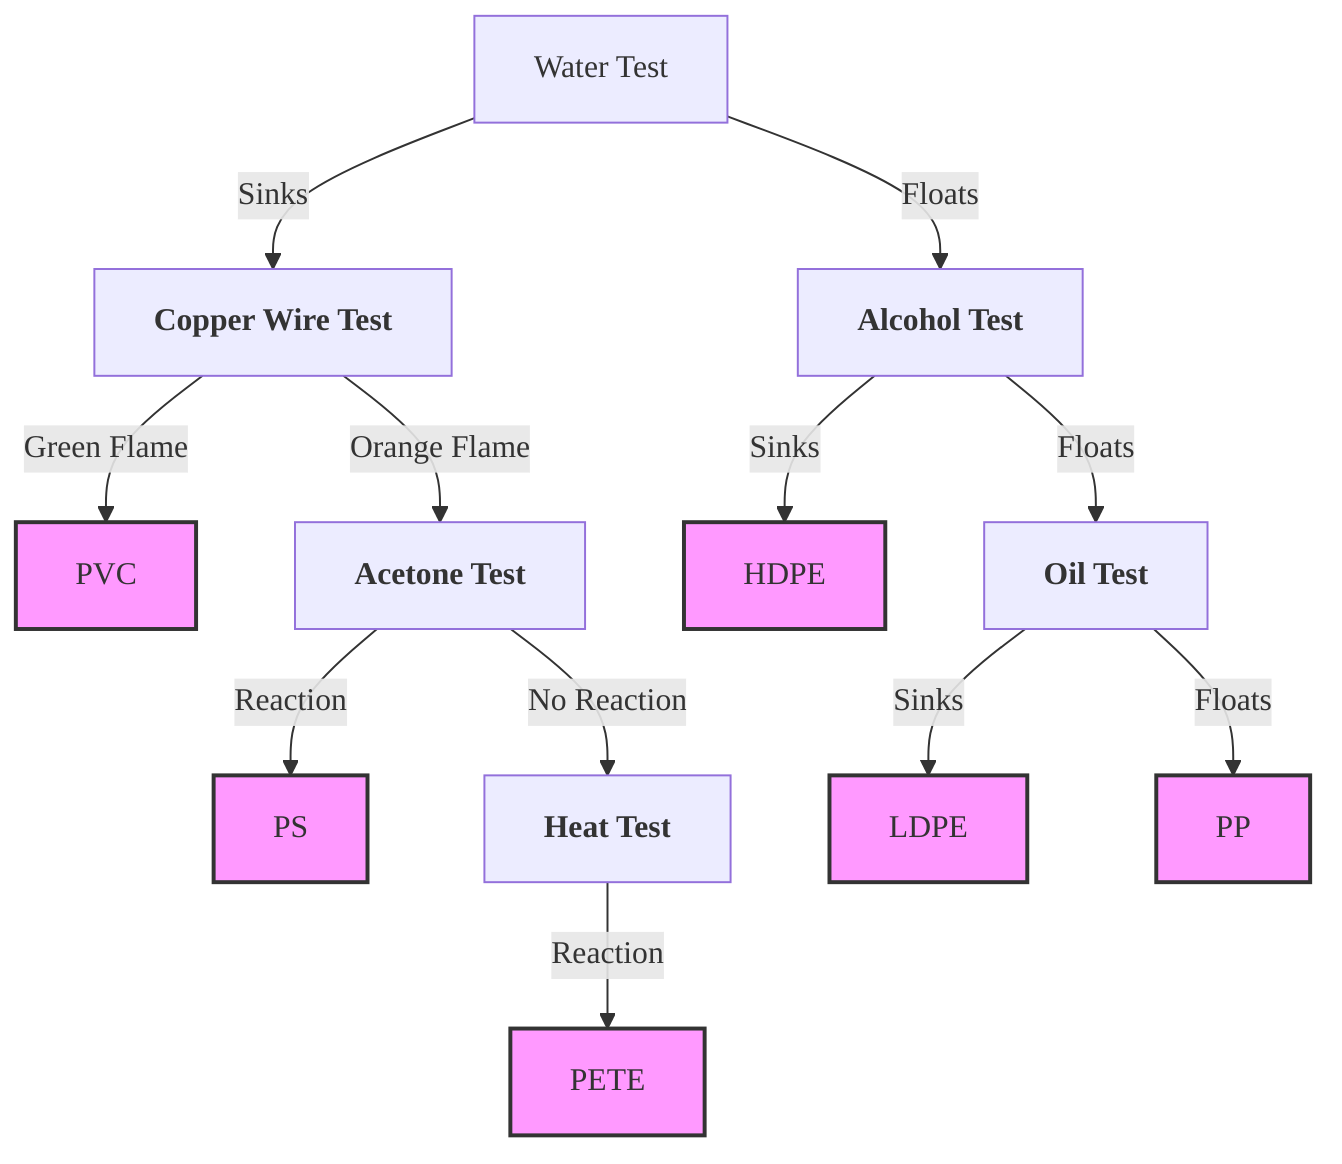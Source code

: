 %%{init: {
  "theme": "default",
  "themeVariables": {
    "fontFamily": "Source Serif Pro",
    "fontSize": "16px"  }
}}%%
graph TD
    A[Water Test] -->|Sinks| B[<b>Copper Wire Test</b>]
    A -->|Floats| C[<b>Alcohol Test</b>]

    B -->|Green Flame| D[PVC]
    B -->|Orange Flame| E[<b>Acetone Test</b>]
    E -->|Reaction| F[PS]
    E -->|No Reaction| G[<b>Heat Test</b>]
    G -->|Reaction| H[PETE]

    C -->|Sinks| I[HDPE]
    C -->|Floats| J[<b>Oil Test</b>]
    J -->|Sinks| K[LDPE]
    J -->|Floats| L[PP]

    %% Style leaf nodes
    style D fill:#f9f,stroke:#333,stroke-width:2
    style F fill:#f9f,stroke:#333,stroke-width:2
    style H fill:#f9f,stroke:#333,stroke-width:2
    style I fill:#f9f,stroke:#333,stroke-width:2
    style K fill:#f9f,stroke:#333,stroke-width:2
    style L fill:#f9f,stroke:#333,stroke-width:2